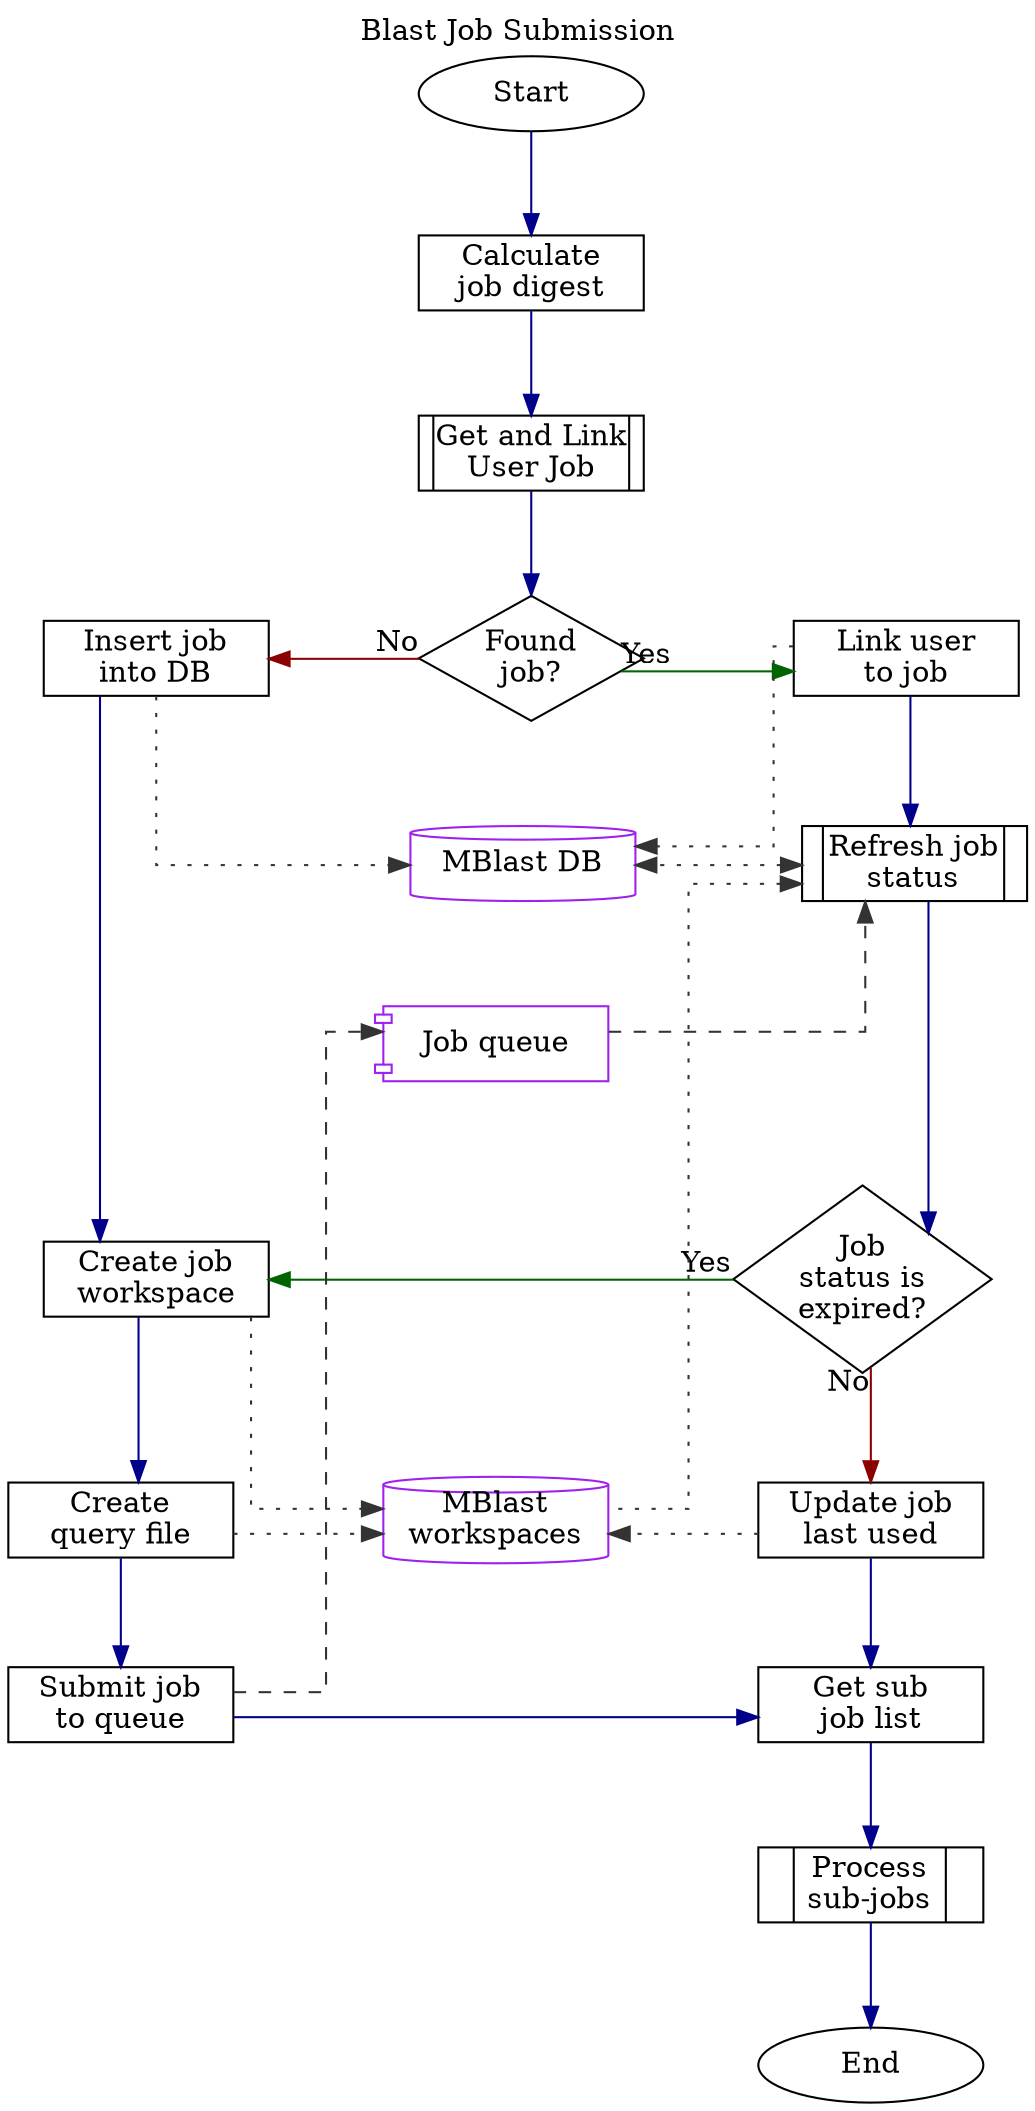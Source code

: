 digraph {
  graph [
    label    = "Blast Job Submission",
    nodesep  = 1,
    ranksep  = 0.7,
    splines  = ortho,
    labelloc = "t"
  ]
  node  [margin=0, shape=rect, width=1.5]
  edge  [color=darkblue]


  //
  // Nodes
  //
  Start               [shape=oval]
  CalcDigest          [label="Calculate\njob digest"]
  GetAndLinkUserJob   [label="|Get and Link\nUser Job|", shape=record]
  JobFound            [label="Found\njob?", shape=diamond]
  CreateWorkspace     [label="Create job\nworkspace"]
  CreateQueryFile     [label="Create\nquery file"]
  InsertJobInDB       [label="Insert job\ninto DB"]
  RefreshJobStatus    [label="|Refresh job\nstatus|", shape=record]
  JobStatusFailed     [label="Job\nstatus is\nexpired?", shape=diamond]
  UpdateJobLastUsed   [label="Update job\nlast used"]
  LinkUserToJob       [label="Link user\nto job"]
  SubmitJobToQueue    [label="Submit job\nto queue"]
  GetSubJobList       [label="Get sub\njob list"]
  HandleSubJobList    [label="| Process\nsub-jobs |", shape=record]
  200                 [label="End", shape=oval]

  // External systems
  {
    node [color=purple]

    DB    [label="MBlast DB", shape=cylinder]
    FS    [label="MBlast\nworkspaces", shape=cylinder]
    Queue [label="Job queue", shape=component]
  }


  //
  // Edges
  //
  Start             -> CalcDigest
  CalcDigest        -> GetAndLinkUserJob

  GetAndLinkUserJob -> JobFound

  JobFound          -> LinkUserToJob     [taillabel="Yes", color=darkgreen]
  InsertJobInDB     -> JobFound          [headlabel="No", color=darkred, dir=back]

  InsertJobInDB     -> CreateWorkspace
  InsertJobInDB     -> DB                [style=dotted, color="#333333"]

  LinkUserToJob     -> RefreshJobStatus
  LinkUserToJob     -> DB                [style=dotted, color="#333333"]

  GetSubJobList     -> HandleSubJobList

  RefreshJobStatus  -> JobStatusFailed
  RefreshJobStatus  -> DB                [dir=both, style=dotted, color="#333333", constraint=false]
  Queue             -> RefreshJobStatus  [style=dashed, color="#333333", constraint=false]
  RefreshJobStatus  -> FS                [dir=back, style=dotted, color="#333333", constraint=false]

  JobStatusFailed   -> UpdateJobLastUsed [taillabel="No", color=darkred]
  CreateWorkspace   -> JobStatusFailed   [headlabel="Yes", color=darkgreen, dir=back]

  UpdateJobLastUsed -> GetSubJobList
  UpdateJobLastUsed -> FS                [style=dotted, color="#333333", constraint=false]

  CreateWorkspace   -> CreateQueryFile   []
  CreateWorkspace   -> FS                [style=dotted, color="#333333", constraint=false]

  CreateQueryFile   -> SubmitJobToQueue  []
  CreateQueryFile   -> FS                [style=dotted, color="#333333", constraint=false]

  SubmitJobToQueue  -> GetSubJobList     [constraint=false]
  SubmitJobToQueue  -> Queue             [style=dashed, color="#333333", constraint=false]

  HandleSubJobList  -> 200

  //
  // Formatting
  //

  { graph [rank=same]; InsertJobInDB; JobFound; LinkUserToJob }
  { graph [rank=same]; DB; RefreshJobStatus }
  { graph [rank=same]; JobStatusFailed; CreateWorkspace }
  { graph [rank=same]; CreateQueryFile; FS; UpdateJobLastUsed}

  // Hidden Nodes
  {
    node  [shape=none, label=""]
    edge  [style=invis]
    graph [rank=same]

    L1 -> Start -> R1
  }

  // Hidden Links
  {
    edge [style=invis]

    L1       -> InsertJobInDB
    R1       -> LinkUserToJob
    JobFound -> DB
    DB       -> Queue
    Queue    -> FS
    Queue    -> JobStatusFailed
    Queue    -> CreateWorkspace
  }

}